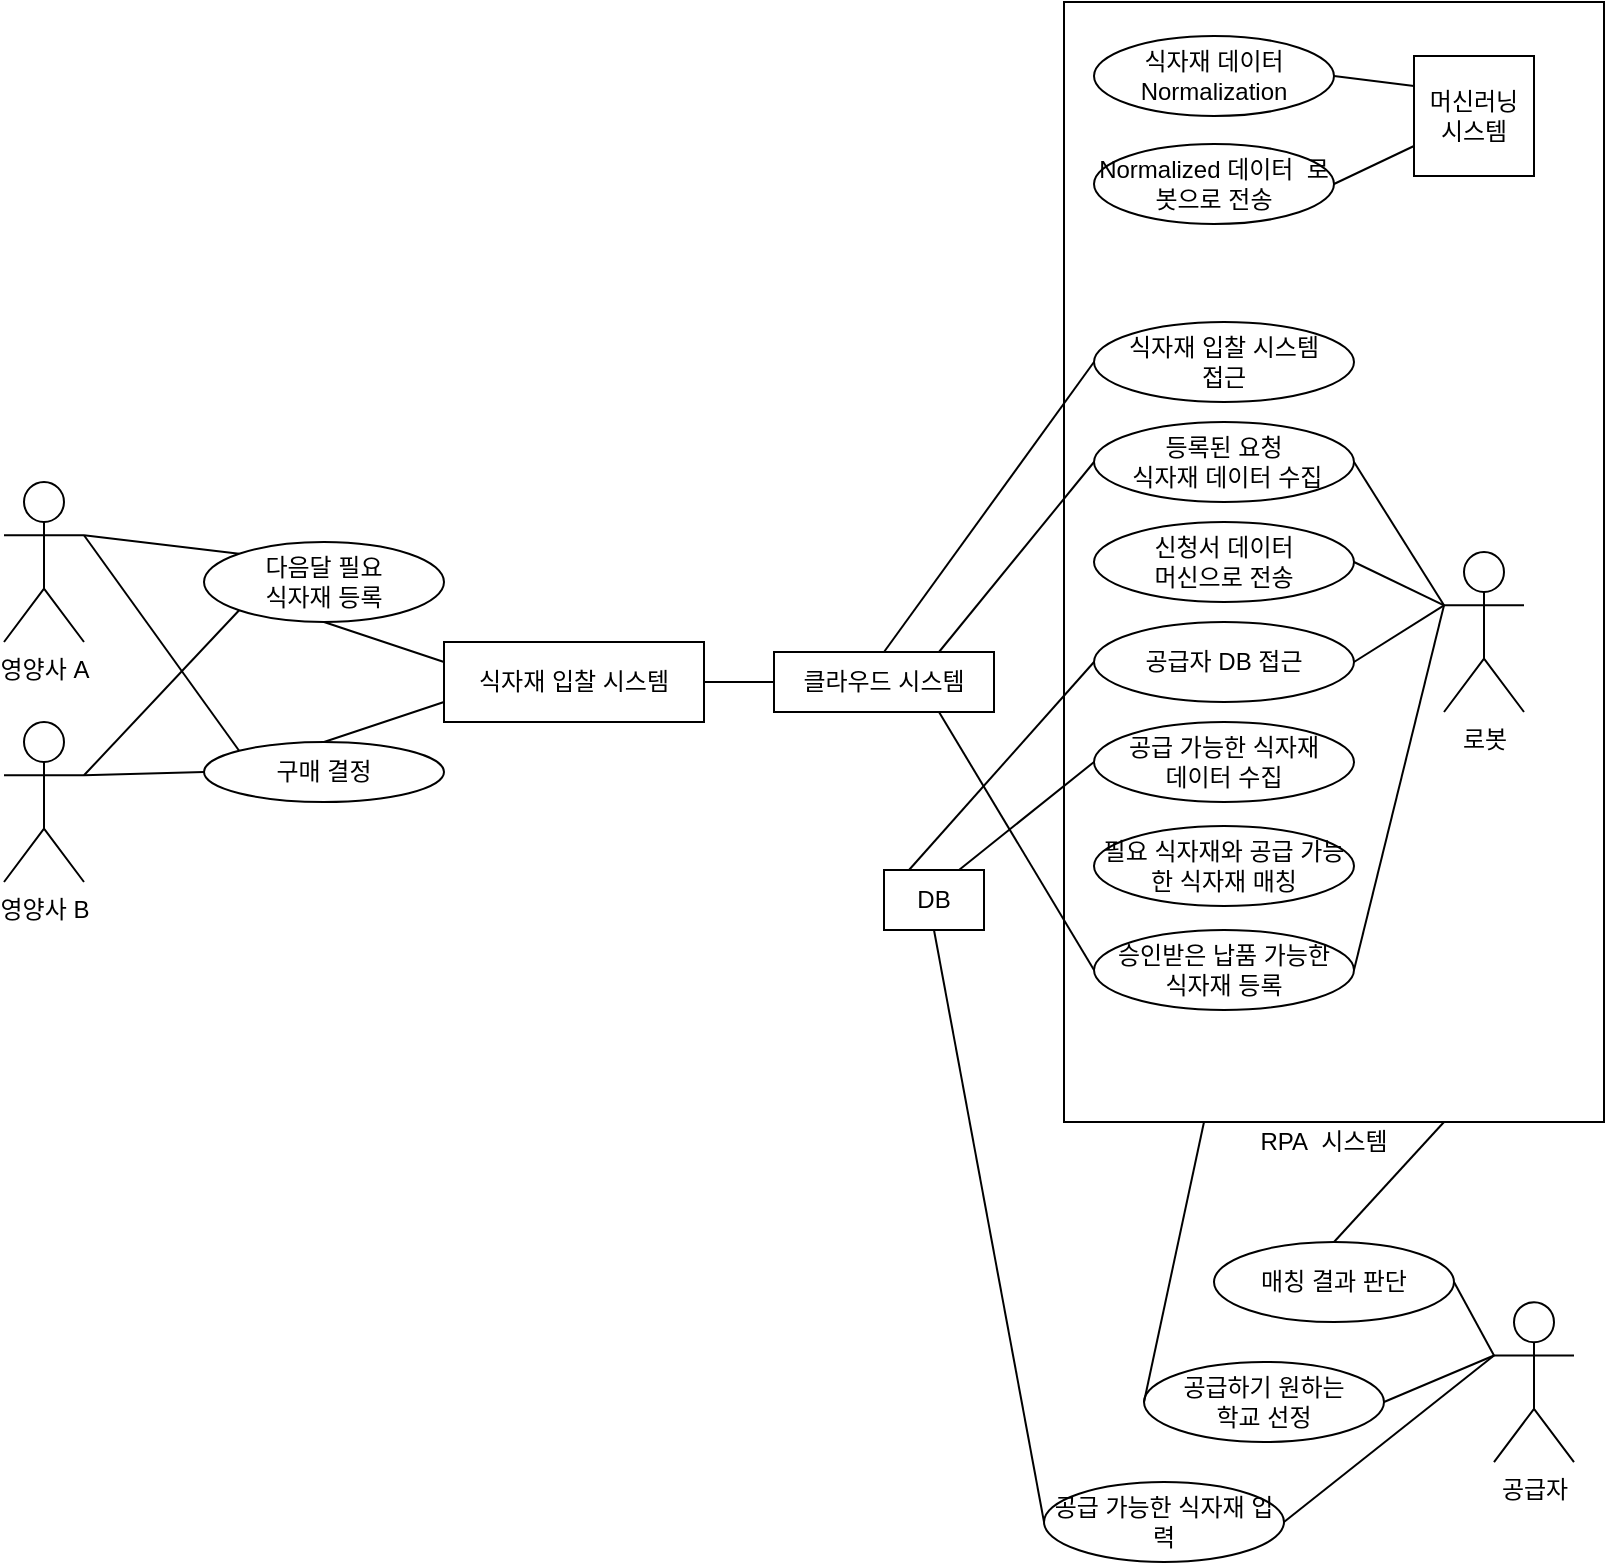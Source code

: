 <mxfile pages="1" version="11.2.8" type="github"><diagram id="SPawd6cOLPF6iIsE0XVb" name="Page-1"><mxGraphModel dx="1024" dy="543" grid="1" gridSize="10" guides="1" tooltips="1" connect="1" arrows="1" fold="1" page="1" pageScale="1" pageWidth="827" pageHeight="1169" math="0" shadow="0"><root><mxCell id="0"/><mxCell id="1" parent="0"/><mxCell id="F88VsPEDQWgYNIDqXDbt-79" value="" style="rounded=0;whiteSpace=wrap;html=1;" parent="1" vertex="1"><mxGeometry x="550" y="120" width="270" height="560" as="geometry"/></mxCell><mxCell id="F88VsPEDQWgYNIDqXDbt-3" value="영양사 B" style="shape=umlActor;verticalLabelPosition=bottom;labelBackgroundColor=#ffffff;verticalAlign=top;html=1;outlineConnect=0;" parent="1" vertex="1"><mxGeometry x="20" y="480" width="40" height="80" as="geometry"/></mxCell><mxCell id="F88VsPEDQWgYNIDqXDbt-5" value="식자재 입찰 시스템" style="rounded=0;whiteSpace=wrap;html=1;" parent="1" vertex="1"><mxGeometry x="240" y="440" width="130" height="40" as="geometry"/></mxCell><mxCell id="F88VsPEDQWgYNIDqXDbt-17" value="승인받은 납품 가능한 &lt;br&gt;식자재 등록" style="ellipse;whiteSpace=wrap;html=1;" parent="1" vertex="1"><mxGeometry x="565" y="584" width="130" height="40" as="geometry"/></mxCell><mxCell id="F88VsPEDQWgYNIDqXDbt-18" value="Normalized 데이터&amp;nbsp; 로봇으로 전송" style="ellipse;whiteSpace=wrap;html=1;" parent="1" vertex="1"><mxGeometry x="565" y="191" width="120" height="40" as="geometry"/></mxCell><mxCell id="F88VsPEDQWgYNIDqXDbt-19" value="등록된 요청&lt;br&gt;&amp;nbsp;식자재 데이터 수집" style="ellipse;whiteSpace=wrap;html=1;" parent="1" vertex="1"><mxGeometry x="565" y="330" width="130" height="40" as="geometry"/></mxCell><mxCell id="F88VsPEDQWgYNIDqXDbt-30" value="식자재 데이터Normalization" style="ellipse;whiteSpace=wrap;html=1;" parent="1" vertex="1"><mxGeometry x="565" y="137" width="120" height="40" as="geometry"/></mxCell><mxCell id="F88VsPEDQWgYNIDqXDbt-31" value="다음달 필요&lt;br&gt;식자재 등록" style="ellipse;whiteSpace=wrap;html=1;" parent="1" vertex="1"><mxGeometry x="120" y="390" width="120" height="40" as="geometry"/></mxCell><mxCell id="F88VsPEDQWgYNIDqXDbt-41" value="" style="endArrow=none;html=1;entryX=0;entryY=1;entryDx=0;entryDy=0;exitX=1;exitY=0.333;exitDx=0;exitDy=0;exitPerimeter=0;" parent="1" source="F88VsPEDQWgYNIDqXDbt-3" target="F88VsPEDQWgYNIDqXDbt-31" edge="1"><mxGeometry width="50" height="50" relative="1" as="geometry"><mxPoint x="120" y="560" as="sourcePoint"/><mxPoint x="210" y="510" as="targetPoint"/></mxGeometry></mxCell><mxCell id="F88VsPEDQWgYNIDqXDbt-42" value="영양사 A" style="shape=umlActor;verticalLabelPosition=bottom;labelBackgroundColor=#ffffff;verticalAlign=top;html=1;outlineConnect=0;" parent="1" vertex="1"><mxGeometry x="20" y="360" width="40" height="80" as="geometry"/></mxCell><mxCell id="F88VsPEDQWgYNIDqXDbt-44" value="" style="endArrow=none;html=1;entryX=0;entryY=0;entryDx=0;entryDy=0;exitX=1;exitY=0.333;exitDx=0;exitDy=0;exitPerimeter=0;" parent="1" source="F88VsPEDQWgYNIDqXDbt-42" target="F88VsPEDQWgYNIDqXDbt-31" edge="1"><mxGeometry width="50" height="50" relative="1" as="geometry"><mxPoint x="130" y="556.667" as="sourcePoint"/><mxPoint x="187.574" y="464.142" as="targetPoint"/></mxGeometry></mxCell><mxCell id="F88VsPEDQWgYNIDqXDbt-47" value="로봇" style="shape=umlActor;verticalLabelPosition=bottom;labelBackgroundColor=#ffffff;verticalAlign=top;html=1;outlineConnect=0;" parent="1" vertex="1"><mxGeometry x="740" y="395" width="40" height="80" as="geometry"/></mxCell><mxCell id="F88VsPEDQWgYNIDqXDbt-51" value="" style="endArrow=none;html=1;entryX=0;entryY=0.333;entryDx=0;entryDy=0;exitX=1;exitY=0.5;exitDx=0;exitDy=0;entryPerimeter=0;" parent="1" source="F88VsPEDQWgYNIDqXDbt-19" target="F88VsPEDQWgYNIDqXDbt-47" edge="1"><mxGeometry width="50" height="50" relative="1" as="geometry"><mxPoint x="620" y="440.167" as="sourcePoint"/><mxPoint x="677.574" y="559.358" as="targetPoint"/></mxGeometry></mxCell><mxCell id="F88VsPEDQWgYNIDqXDbt-52" value="" style="endArrow=none;html=1;entryX=0;entryY=0.75;entryDx=0;entryDy=0;exitX=1;exitY=0.5;exitDx=0;exitDy=0;" parent="1" source="F88VsPEDQWgYNIDqXDbt-18" target="wuhKjx5Znpdp_sV4KA0Z-1" edge="1"><mxGeometry width="50" height="50" relative="1" as="geometry"><mxPoint x="615" y="-63" as="sourcePoint"/><mxPoint x="725" y="153.667" as="targetPoint"/></mxGeometry></mxCell><mxCell id="F88VsPEDQWgYNIDqXDbt-53" value="" style="endArrow=none;html=1;entryX=0;entryY=0.333;entryDx=0;entryDy=0;exitX=1;exitY=0.5;exitDx=0;exitDy=0;entryPerimeter=0;" parent="1" source="F88VsPEDQWgYNIDqXDbt-17" target="F88VsPEDQWgYNIDqXDbt-47" edge="1"><mxGeometry width="50" height="50" relative="1" as="geometry"><mxPoint x="610" y="440" as="sourcePoint"/><mxPoint x="730" y="486.667" as="targetPoint"/></mxGeometry></mxCell><mxCell id="F88VsPEDQWgYNIDqXDbt-54" value="" style="endArrow=none;html=1;exitX=1;exitY=0.5;exitDx=0;exitDy=0;entryX=0;entryY=0.25;entryDx=0;entryDy=0;" parent="1" source="F88VsPEDQWgYNIDqXDbt-30" target="wuhKjx5Znpdp_sV4KA0Z-1" edge="1"><mxGeometry width="50" height="50" relative="1" as="geometry"><mxPoint x="615" y="217" as="sourcePoint"/><mxPoint x="725" y="153.667" as="targetPoint"/></mxGeometry></mxCell><mxCell id="F88VsPEDQWgYNIDqXDbt-55" value="공급자" style="shape=umlActor;verticalLabelPosition=bottom;labelBackgroundColor=#ffffff;verticalAlign=top;html=1;outlineConnect=0;" parent="1" vertex="1"><mxGeometry x="765" y="770.1" width="40" height="80" as="geometry"/></mxCell><mxCell id="F88VsPEDQWgYNIDqXDbt-57" value="공급 가능한 식자재 입력" style="ellipse;whiteSpace=wrap;html=1;" parent="1" vertex="1"><mxGeometry x="540" y="860" width="120" height="40" as="geometry"/></mxCell><mxCell id="F88VsPEDQWgYNIDqXDbt-58" value="신청서 데이터&lt;br&gt;머신으로 전송" style="ellipse;whiteSpace=wrap;html=1;" parent="1" vertex="1"><mxGeometry x="565" y="380" width="130" height="40" as="geometry"/></mxCell><mxCell id="F88VsPEDQWgYNIDqXDbt-59" value="" style="endArrow=none;html=1;entryX=0;entryY=0.333;entryDx=0;entryDy=0;exitX=1;exitY=0.5;exitDx=0;exitDy=0;entryPerimeter=0;" parent="1" source="F88VsPEDQWgYNIDqXDbt-58" target="F88VsPEDQWgYNIDqXDbt-47" edge="1"><mxGeometry width="50" height="50" relative="1" as="geometry"><mxPoint x="610" y="500" as="sourcePoint"/><mxPoint x="730" y="486.667" as="targetPoint"/></mxGeometry></mxCell><mxCell id="F88VsPEDQWgYNIDqXDbt-60" value="" style="endArrow=none;html=1;exitX=0.5;exitY=1;exitDx=0;exitDy=0;entryX=0;entryY=0.25;entryDx=0;entryDy=0;" parent="1" source="F88VsPEDQWgYNIDqXDbt-31" target="F88VsPEDQWgYNIDqXDbt-5" edge="1"><mxGeometry width="50" height="50" relative="1" as="geometry"><mxPoint x="255" y="510" as="sourcePoint"/><mxPoint x="305" y="460" as="targetPoint"/></mxGeometry></mxCell><mxCell id="F88VsPEDQWgYNIDqXDbt-61" value="" style="endArrow=none;html=1;exitX=0.75;exitY=0;exitDx=0;exitDy=0;entryX=0;entryY=0.5;entryDx=0;entryDy=0;" parent="1" source="r0FbuhCZUFLKnhQpMpcN-4" target="F88VsPEDQWgYNIDqXDbt-19" edge="1"><mxGeometry width="50" height="50" relative="1" as="geometry"><mxPoint x="498" y="500" as="sourcePoint"/><mxPoint x="560" y="260" as="targetPoint"/></mxGeometry></mxCell><mxCell id="F88VsPEDQWgYNIDqXDbt-66" value="" style="endArrow=none;html=1;exitX=0.25;exitY=0;exitDx=0;exitDy=0;entryX=0;entryY=0.5;entryDx=0;entryDy=0;" parent="1" source="r0FbuhCZUFLKnhQpMpcN-3" target="wuhKjx5Znpdp_sV4KA0Z-2" edge="1"><mxGeometry width="50" height="50" relative="1" as="geometry"><mxPoint x="498" y="677.5" as="sourcePoint"/><mxPoint x="548" y="627.5" as="targetPoint"/></mxGeometry></mxCell><mxCell id="F88VsPEDQWgYNIDqXDbt-68" value="" style="endArrow=none;html=1;exitX=1;exitY=0.5;exitDx=0;exitDy=0;entryX=0;entryY=0.333;entryDx=0;entryDy=0;entryPerimeter=0;" parent="1" source="F88VsPEDQWgYNIDqXDbt-57" target="F88VsPEDQWgYNIDqXDbt-55" edge="1"><mxGeometry width="50" height="50" relative="1" as="geometry"><mxPoint x="620" y="800" as="sourcePoint"/><mxPoint x="650" y="492.5" as="targetPoint"/></mxGeometry></mxCell><mxCell id="F88VsPEDQWgYNIDqXDbt-69" value="구매 결정" style="ellipse;whiteSpace=wrap;html=1;" parent="1" vertex="1"><mxGeometry x="120" y="490" width="120" height="30" as="geometry"/></mxCell><mxCell id="F88VsPEDQWgYNIDqXDbt-70" value="" style="endArrow=none;html=1;exitX=1;exitY=0.333;exitDx=0;exitDy=0;exitPerimeter=0;entryX=0;entryY=0.5;entryDx=0;entryDy=0;" parent="1" source="F88VsPEDQWgYNIDqXDbt-3" target="F88VsPEDQWgYNIDqXDbt-69" edge="1"><mxGeometry width="50" height="50" relative="1" as="geometry"><mxPoint x="150" y="584" as="sourcePoint"/><mxPoint x="200" y="534" as="targetPoint"/></mxGeometry></mxCell><mxCell id="F88VsPEDQWgYNIDqXDbt-71" value="" style="endArrow=none;html=1;entryX=0;entryY=0;entryDx=0;entryDy=0;exitX=1;exitY=0.333;exitDx=0;exitDy=0;exitPerimeter=0;" parent="1" source="F88VsPEDQWgYNIDqXDbt-42" target="F88VsPEDQWgYNIDqXDbt-69" edge="1"><mxGeometry width="50" height="50" relative="1" as="geometry"><mxPoint x="120" y="310" as="sourcePoint"/><mxPoint x="130" y="415" as="targetPoint"/></mxGeometry></mxCell><mxCell id="F88VsPEDQWgYNIDqXDbt-72" value="" style="endArrow=none;html=1;entryX=0;entryY=0.75;entryDx=0;entryDy=0;exitX=0.5;exitY=0;exitDx=0;exitDy=0;" parent="1" source="F88VsPEDQWgYNIDqXDbt-69" target="F88VsPEDQWgYNIDqXDbt-5" edge="1"><mxGeometry width="50" height="50" relative="1" as="geometry"><mxPoint x="130" y="556.667" as="sourcePoint"/><mxPoint x="187.574" y="344.142" as="targetPoint"/></mxGeometry></mxCell><mxCell id="F88VsPEDQWgYNIDqXDbt-73" value="" style="endArrow=none;html=1;exitX=0.5;exitY=1;exitDx=0;exitDy=0;entryX=0;entryY=0.5;entryDx=0;entryDy=0;" parent="1" source="r0FbuhCZUFLKnhQpMpcN-3" target="F88VsPEDQWgYNIDqXDbt-57" edge="1"><mxGeometry width="50" height="50" relative="1" as="geometry"><mxPoint x="480" y="610" as="sourcePoint"/><mxPoint x="530" y="560" as="targetPoint"/></mxGeometry></mxCell><mxCell id="F88VsPEDQWgYNIDqXDbt-80" value="RPA&amp;nbsp; 시스템" style="text;html=1;strokeColor=none;fillColor=none;align=center;verticalAlign=middle;whiteSpace=wrap;rounded=0;" parent="1" vertex="1"><mxGeometry x="560" y="680" width="240" height="20" as="geometry"/></mxCell><mxCell id="wuhKjx5Znpdp_sV4KA0Z-1" value="머신러닝 시스템" style="rounded=0;whiteSpace=wrap;html=1;" parent="1" vertex="1"><mxGeometry x="725" y="147" width="60" height="60" as="geometry"/></mxCell><mxCell id="wuhKjx5Znpdp_sV4KA0Z-2" value="공급자 DB 접근" style="ellipse;whiteSpace=wrap;html=1;" parent="1" vertex="1"><mxGeometry x="565" y="430" width="130" height="40" as="geometry"/></mxCell><mxCell id="wuhKjx5Znpdp_sV4KA0Z-3" value="" style="endArrow=none;html=1;exitX=1;exitY=0.5;exitDx=0;exitDy=0;entryX=0;entryY=0.333;entryDx=0;entryDy=0;entryPerimeter=0;" parent="1" source="wuhKjx5Znpdp_sV4KA0Z-2" target="F88VsPEDQWgYNIDqXDbt-47" edge="1"><mxGeometry width="50" height="50" relative="1" as="geometry"><mxPoint x="680" y="660" as="sourcePoint"/><mxPoint x="730" y="610" as="targetPoint"/></mxGeometry></mxCell><mxCell id="r0FbuhCZUFLKnhQpMpcN-1" value="공급 가능한 식자재 &lt;br&gt;데이터 수집" style="ellipse;whiteSpace=wrap;html=1;" vertex="1" parent="1"><mxGeometry x="565" y="480" width="130" height="40" as="geometry"/></mxCell><mxCell id="r0FbuhCZUFLKnhQpMpcN-2" value="식자재 입찰 시스템 &lt;br&gt;접근" style="ellipse;whiteSpace=wrap;html=1;" vertex="1" parent="1"><mxGeometry x="565" y="280" width="130" height="40" as="geometry"/></mxCell><mxCell id="r0FbuhCZUFLKnhQpMpcN-3" value="DB" style="rounded=0;whiteSpace=wrap;html=1;" vertex="1" parent="1"><mxGeometry x="460" y="554" width="50" height="30" as="geometry"/></mxCell><mxCell id="r0FbuhCZUFLKnhQpMpcN-4" value="클라우드 시스템" style="rounded=0;whiteSpace=wrap;html=1;" vertex="1" parent="1"><mxGeometry x="405" y="445" width="110" height="30" as="geometry"/></mxCell><mxCell id="r0FbuhCZUFLKnhQpMpcN-8" value="" style="endArrow=none;html=1;exitX=0.75;exitY=1;exitDx=0;exitDy=0;entryX=0;entryY=0.5;entryDx=0;entryDy=0;" edge="1" parent="1" source="r0FbuhCZUFLKnhQpMpcN-4" target="F88VsPEDQWgYNIDqXDbt-17"><mxGeometry width="50" height="50" relative="1" as="geometry"><mxPoint x="630" y="750" as="sourcePoint"/><mxPoint x="730" y="726.767" as="targetPoint"/></mxGeometry></mxCell><mxCell id="r0FbuhCZUFLKnhQpMpcN-9" value="" style="endArrow=none;html=1;exitX=1;exitY=0.5;exitDx=0;exitDy=0;entryX=0;entryY=0.5;entryDx=0;entryDy=0;" edge="1" parent="1" source="F88VsPEDQWgYNIDqXDbt-5" target="r0FbuhCZUFLKnhQpMpcN-4"><mxGeometry width="50" height="50" relative="1" as="geometry"><mxPoint x="255" y="553" as="sourcePoint"/><mxPoint x="355" y="529.767" as="targetPoint"/></mxGeometry></mxCell><mxCell id="r0FbuhCZUFLKnhQpMpcN-11" value="필요 식자재와 공급 가능한 식자재 매칭" style="ellipse;whiteSpace=wrap;html=1;" vertex="1" parent="1"><mxGeometry x="565" y="532" width="130" height="40" as="geometry"/></mxCell><mxCell id="r0FbuhCZUFLKnhQpMpcN-12" value="" style="endArrow=none;html=1;exitX=0.5;exitY=0;exitDx=0;exitDy=0;entryX=0;entryY=0.5;entryDx=0;entryDy=0;" edge="1" parent="1" source="r0FbuhCZUFLKnhQpMpcN-4" target="r0FbuhCZUFLKnhQpMpcN-2"><mxGeometry width="50" height="50" relative="1" as="geometry"><mxPoint x="525" y="470" as="sourcePoint"/><mxPoint x="575" y="614" as="targetPoint"/></mxGeometry></mxCell><mxCell id="r0FbuhCZUFLKnhQpMpcN-13" value="매칭 결과 판단" style="ellipse;whiteSpace=wrap;html=1;" vertex="1" parent="1"><mxGeometry x="625" y="740" width="120" height="40" as="geometry"/></mxCell><mxCell id="r0FbuhCZUFLKnhQpMpcN-14" value="" style="endArrow=none;html=1;exitX=0.75;exitY=0;exitDx=0;exitDy=0;entryX=0.5;entryY=0;entryDx=0;entryDy=0;" edge="1" parent="1" source="F88VsPEDQWgYNIDqXDbt-80" target="r0FbuhCZUFLKnhQpMpcN-13"><mxGeometry width="50" height="50" relative="1" as="geometry"><mxPoint x="495" y="594" as="sourcePoint"/><mxPoint x="575" y="820" as="targetPoint"/></mxGeometry></mxCell><mxCell id="r0FbuhCZUFLKnhQpMpcN-15" value="" style="endArrow=none;html=1;exitX=1;exitY=0.5;exitDx=0;exitDy=0;entryX=0;entryY=0.333;entryDx=0;entryDy=0;entryPerimeter=0;" edge="1" parent="1" source="r0FbuhCZUFLKnhQpMpcN-13" target="F88VsPEDQWgYNIDqXDbt-55"><mxGeometry width="50" height="50" relative="1" as="geometry"><mxPoint x="505" y="604" as="sourcePoint"/><mxPoint x="585" y="830" as="targetPoint"/></mxGeometry></mxCell><mxCell id="r0FbuhCZUFLKnhQpMpcN-16" value="" style="endArrow=none;html=1;exitX=0.75;exitY=0;exitDx=0;exitDy=0;entryX=0;entryY=0.5;entryDx=0;entryDy=0;" edge="1" parent="1" source="r0FbuhCZUFLKnhQpMpcN-3" target="r0FbuhCZUFLKnhQpMpcN-1"><mxGeometry width="50" height="50" relative="1" as="geometry"><mxPoint x="507.5" y="564" as="sourcePoint"/><mxPoint x="575" y="460" as="targetPoint"/></mxGeometry></mxCell><mxCell id="r0FbuhCZUFLKnhQpMpcN-18" value="공급하기 원하는 &lt;br&gt;학교 선정" style="ellipse;whiteSpace=wrap;html=1;" vertex="1" parent="1"><mxGeometry x="590" y="800" width="120" height="40" as="geometry"/></mxCell><mxCell id="r0FbuhCZUFLKnhQpMpcN-19" value="" style="endArrow=none;html=1;entryX=0;entryY=0.333;entryDx=0;entryDy=0;entryPerimeter=0;exitX=1;exitY=0.5;exitDx=0;exitDy=0;" edge="1" parent="1" source="r0FbuhCZUFLKnhQpMpcN-18" target="F88VsPEDQWgYNIDqXDbt-55"><mxGeometry width="50" height="50" relative="1" as="geometry"><mxPoint x="570" y="820" as="sourcePoint"/><mxPoint x="720" y="780" as="targetPoint"/></mxGeometry></mxCell><mxCell id="r0FbuhCZUFLKnhQpMpcN-20" value="" style="endArrow=none;html=1;entryX=0;entryY=0.5;entryDx=0;entryDy=0;" edge="1" parent="1" target="r0FbuhCZUFLKnhQpMpcN-18"><mxGeometry width="50" height="50" relative="1" as="geometry"><mxPoint x="620" y="680" as="sourcePoint"/><mxPoint x="70" y="920" as="targetPoint"/></mxGeometry></mxCell></root></mxGraphModel></diagram></mxfile>